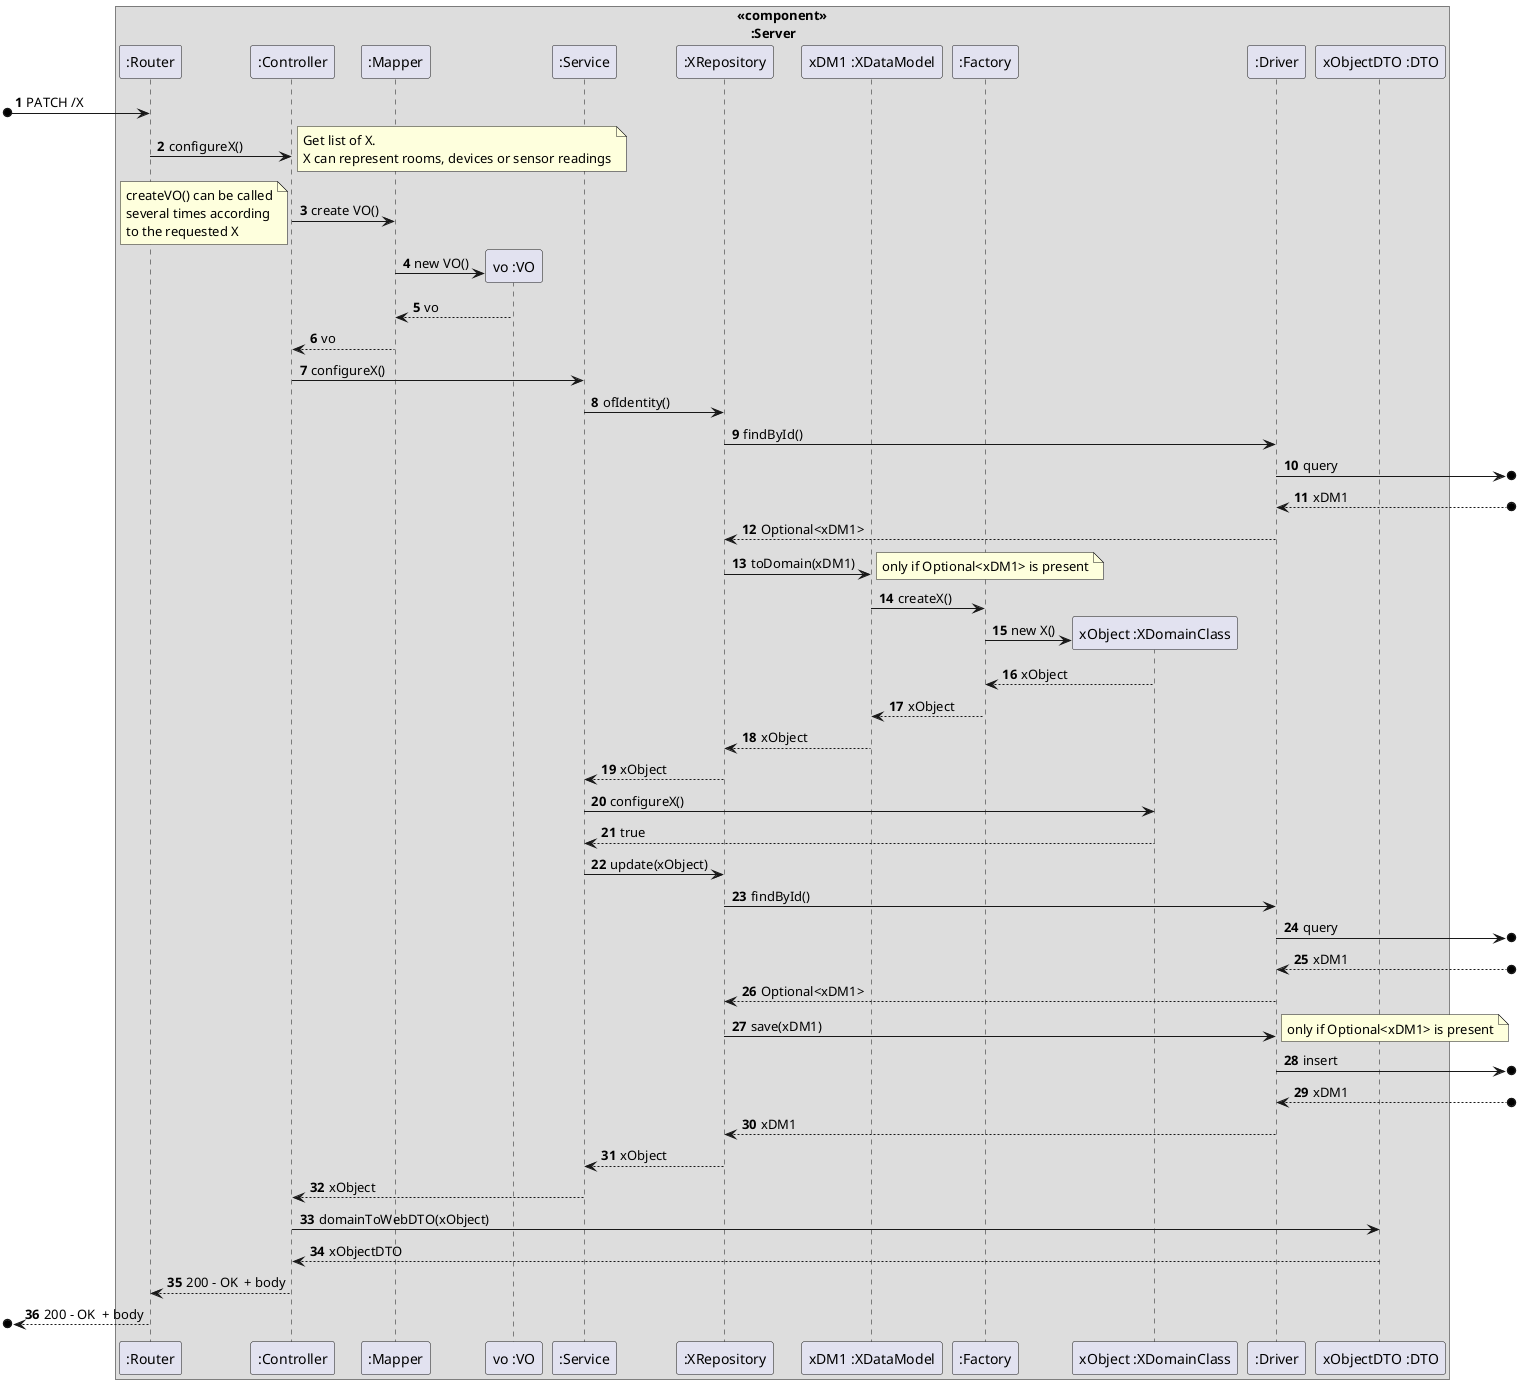 @startuml
'https://plantuml.com/sequence-diagram

autonumber

box "SmartHome"
    box " <<component>> \n     :Server"
        participant ":Router"
        participant ":Controller"
        participant ":Mapper"
        participant "vo :VO"
        participant ":Service"
        participant ":XRepository"
        participant "xDM1 :XDataModel"
        participant ":Factory"
        participant "xObject :XDomainClass"
        participant ":Driver"
        participant "xObjectDTO :DTO"
    endbox
end box



[o-> ":Router": PATCH /X
":Router" -> ":Controller": configureX()
note right
  Get list of X.
  X can represent rooms, devices or sensor readings
end note
":Controller" -> ":Mapper" : create VO()
note left
  createVO() can be called
  several times according
  to the requested X
end note
":Mapper" -> "vo :VO" **:  new VO()
":Mapper" <-- "vo :VO": vo
":Mapper" --> ":Controller": vo

":Controller" -> ":Service": configureX()
":Service" -> ":XRepository": ofIdentity()
":XRepository" -> ":Driver" : findById()
":Driver" ->o] : query
":Driver" <--o] : xDM1
":Driver" --> ":XRepository" : Optional<xDM1>

":XRepository" -> "xDM1 :XDataModel" : toDomain(xDM1)
note right
  only if Optional<xDM1> is present
end note
"xDM1 :XDataModel" -> ":Factory" : createX()
":Factory" -> "xObject :XDomainClass" ** : new X()
"xObject :XDomainClass" --> ":Factory" : xObject
":Factory" --> "xDM1 :XDataModel" : xObject
"xDM1 :XDataModel" --> ":XRepository" : xObject
":XRepository" --> ":Service": xObject

":Service" -> "xObject :XDomainClass" : configureX()
":Service" <-- "xObject :XDomainClass" : true

":Service" -> ":XRepository" : update(xObject)

":XRepository" -> ":Driver" : findById()
":Driver" ->o] : query
":Driver" <--o] : xDM1
":Driver" --> ":XRepository" : Optional<xDM1>

":XRepository" -> ":Driver": save(xDM1)
note right
  only if Optional<xDM1> is present
end note
":Driver" ->o] : insert
":Driver" <--o] : xDM1
":Driver" --> ":XRepository" :  xDM1

":XRepository" --> ":Service": xObject

":Service" --> ":Controller": xObject

":Controller" -> "xObjectDTO :DTO": domainToWebDTO(xObject)
"xObjectDTO :DTO" --> ":Controller": xObjectDTO
":Controller" --> ":Router": 200 - OK  + body
[o<--":Router": 200 - OK  + body



@enduml